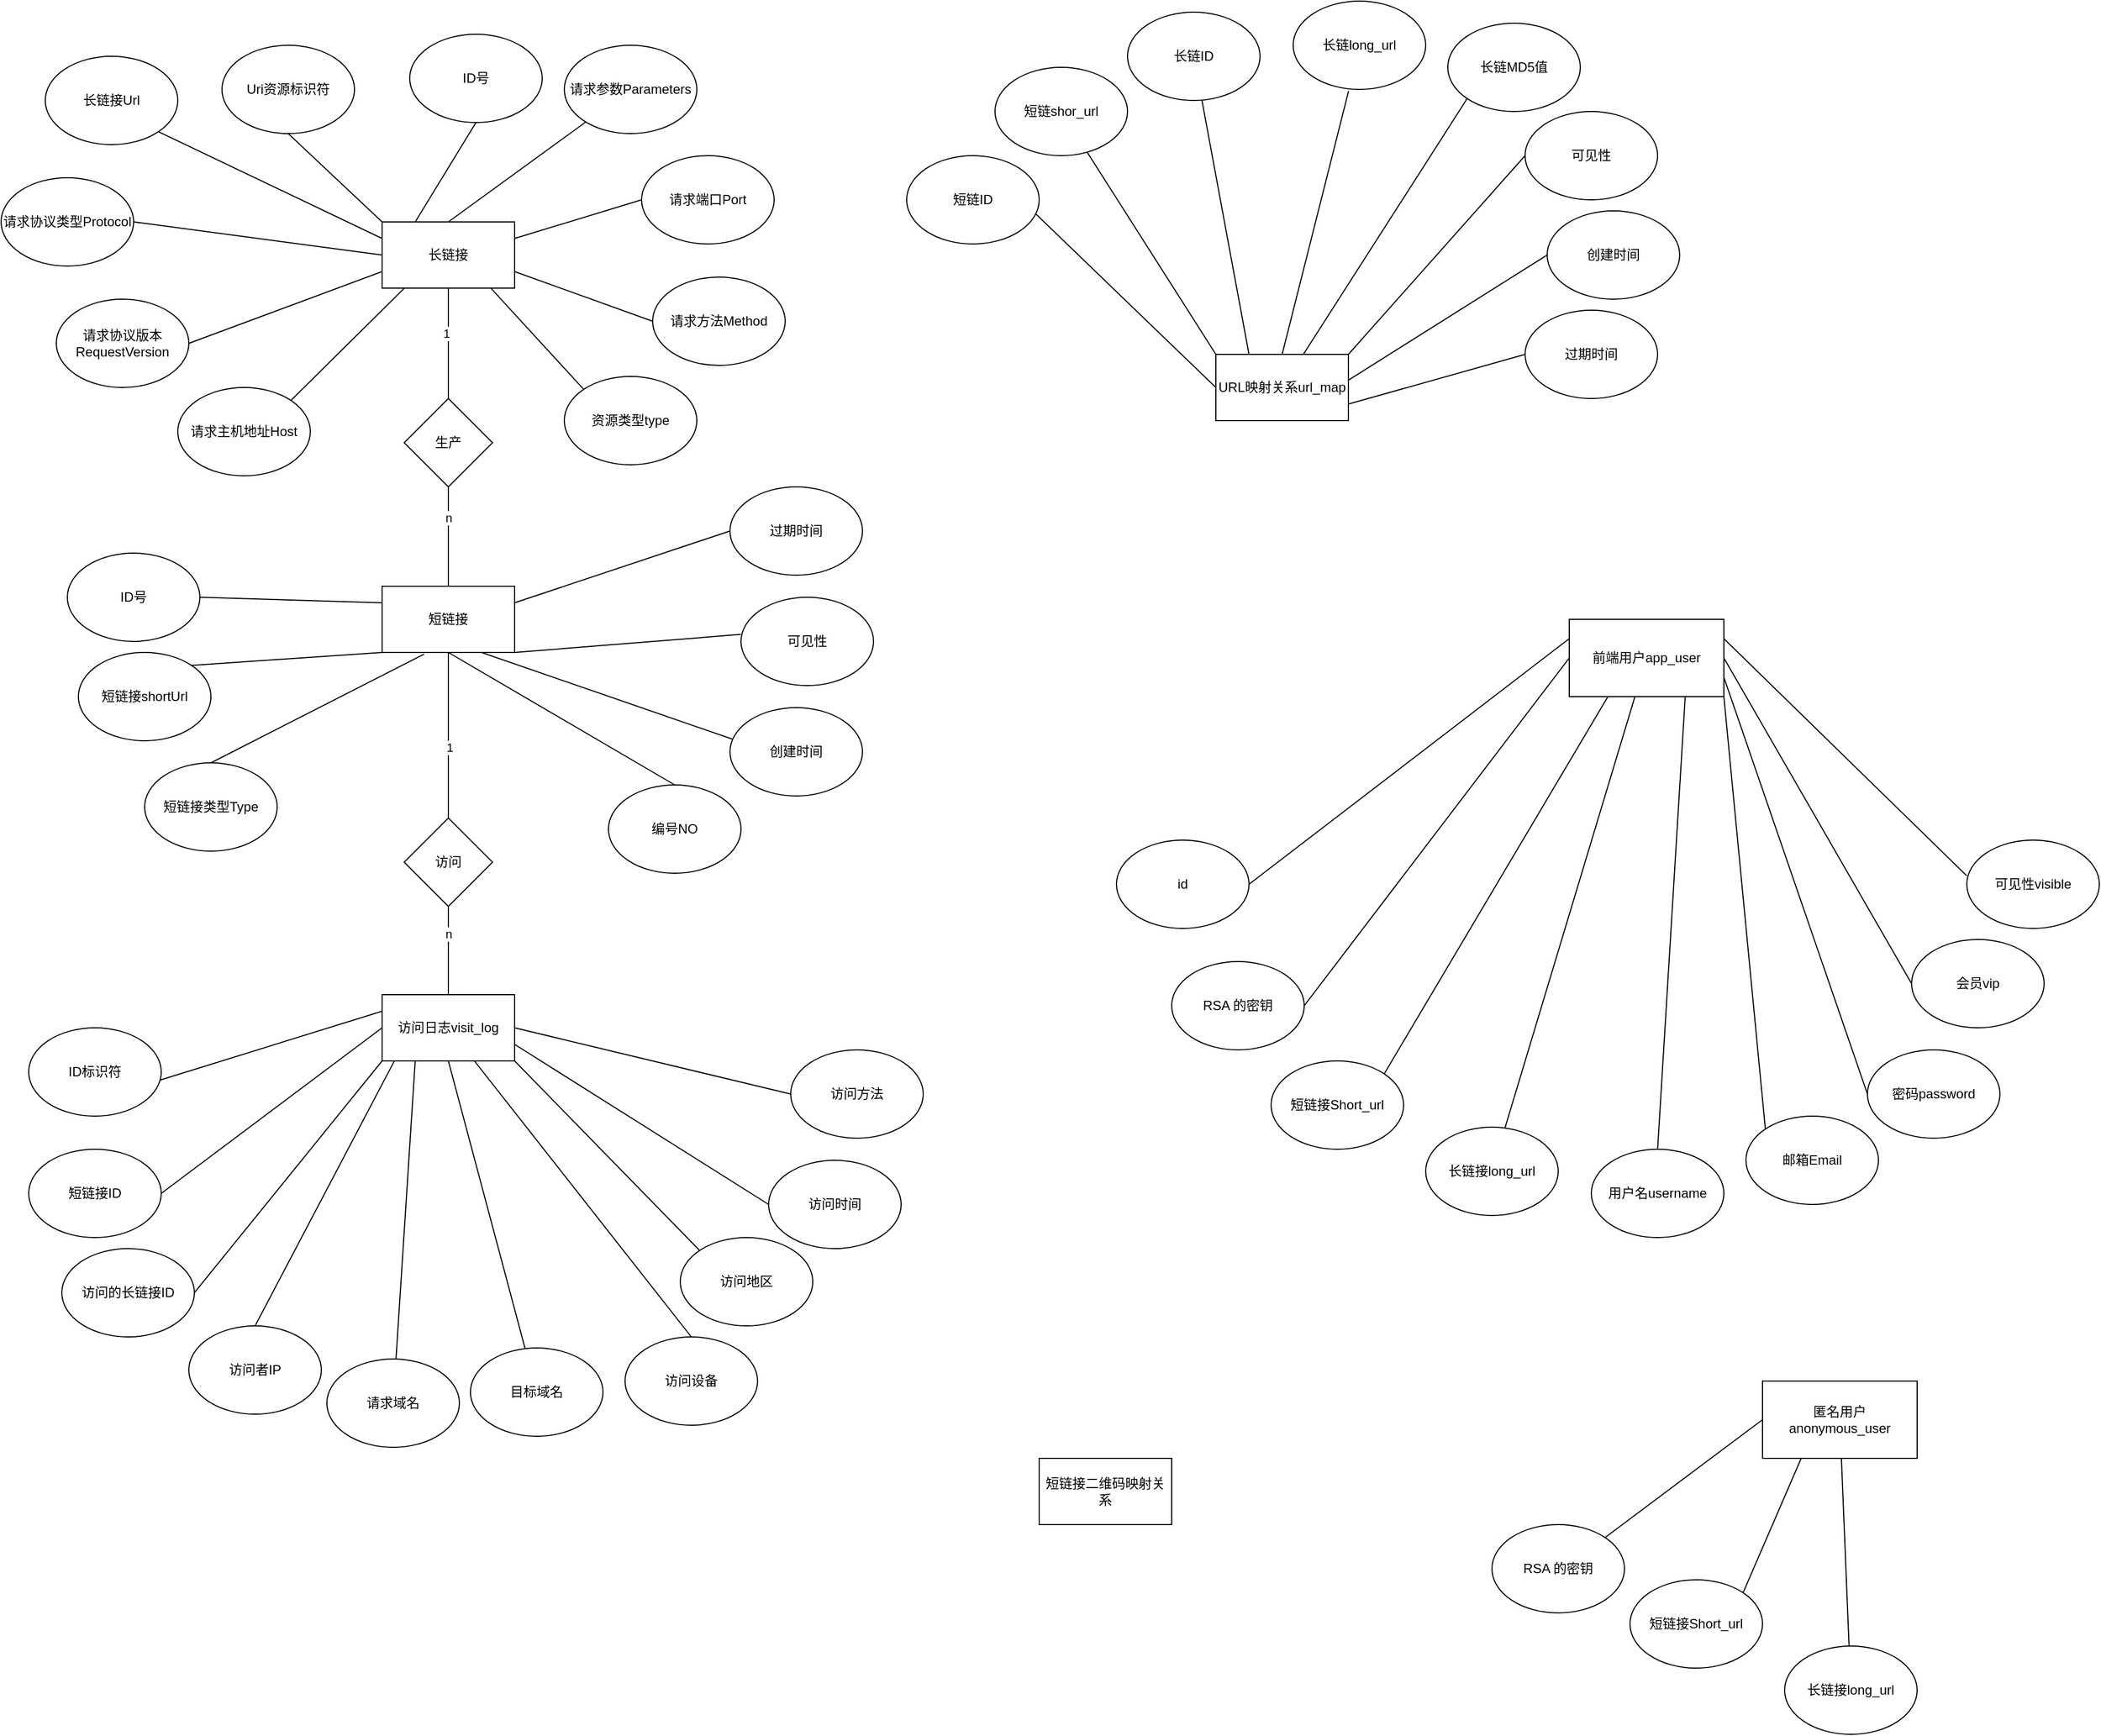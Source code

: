 <mxfile version="13.7.3" type="device"><diagram id="R2lEEEUBdFMjLlhIrx00" name="Page-1"><mxGraphModel dx="1804" dy="854" grid="1" gridSize="10" guides="1" tooltips="1" connect="1" arrows="1" fold="1" page="1" pageScale="1" pageWidth="850" pageHeight="1100" math="0" shadow="0" extFonts="Permanent Marker^https://fonts.googleapis.com/css?family=Permanent+Marker"><root><mxCell id="0"/><mxCell id="1" parent="0"/><mxCell id="L5xZp4Anb8gqCBK6frk0-4" value="长链接" style="rounded=0;whiteSpace=wrap;html=1;" parent="1" vertex="1"><mxGeometry x="365" y="310" width="120" height="60" as="geometry"/></mxCell><mxCell id="L5xZp4Anb8gqCBK6frk0-5" value="长链接Url" style="ellipse;whiteSpace=wrap;html=1;" parent="1" vertex="1"><mxGeometry x="60" y="160" width="120" height="80" as="geometry"/></mxCell><mxCell id="L5xZp4Anb8gqCBK6frk0-6" value="Uri资源标识符" style="ellipse;whiteSpace=wrap;html=1;" parent="1" vertex="1"><mxGeometry x="220" y="150" width="120" height="80" as="geometry"/></mxCell><mxCell id="L5xZp4Anb8gqCBK6frk0-7" value="请求主机地址Host" style="ellipse;whiteSpace=wrap;html=1;" parent="1" vertex="1"><mxGeometry x="180" y="460" width="120" height="80" as="geometry"/></mxCell><mxCell id="L5xZp4Anb8gqCBK6frk0-8" value="请求协议类型Protocol" style="ellipse;whiteSpace=wrap;html=1;" parent="1" vertex="1"><mxGeometry x="20" y="270" width="120" height="80" as="geometry"/></mxCell><mxCell id="L5xZp4Anb8gqCBK6frk0-9" value="请求协议版本RequestVersion" style="ellipse;whiteSpace=wrap;html=1;" parent="1" vertex="1"><mxGeometry x="70" y="380" width="120" height="80" as="geometry"/></mxCell><mxCell id="L5xZp4Anb8gqCBK6frk0-10" value="请求端口Port" style="ellipse;whiteSpace=wrap;html=1;" parent="1" vertex="1"><mxGeometry x="600" y="250" width="120" height="80" as="geometry"/></mxCell><mxCell id="L5xZp4Anb8gqCBK6frk0-11" value="请求方法Method" style="ellipse;whiteSpace=wrap;html=1;" parent="1" vertex="1"><mxGeometry x="610" y="360" width="120" height="80" as="geometry"/></mxCell><mxCell id="L5xZp4Anb8gqCBK6frk0-12" value="请求参数Parameters" style="ellipse;whiteSpace=wrap;html=1;" parent="1" vertex="1"><mxGeometry x="530" y="150" width="120" height="80" as="geometry"/></mxCell><mxCell id="L5xZp4Anb8gqCBK6frk0-13" value="ID号" style="ellipse;whiteSpace=wrap;html=1;" parent="1" vertex="1"><mxGeometry x="390" y="140" width="120" height="80" as="geometry"/></mxCell><mxCell id="L5xZp4Anb8gqCBK6frk0-15" value="短链接" style="rounded=0;whiteSpace=wrap;html=1;" parent="1" vertex="1"><mxGeometry x="365" y="640" width="120" height="60" as="geometry"/></mxCell><mxCell id="L5xZp4Anb8gqCBK6frk0-19" value="" style="endArrow=none;html=1;entryX=0.5;entryY=1;entryDx=0;entryDy=0;exitX=0.5;exitY=0;exitDx=0;exitDy=0;" parent="1" source="L5xZp4Anb8gqCBK6frk0-20" target="L5xZp4Anb8gqCBK6frk0-4" edge="1"><mxGeometry width="50" height="50" relative="1" as="geometry"><mxPoint x="330" y="550" as="sourcePoint"/><mxPoint x="380" y="500" as="targetPoint"/></mxGeometry></mxCell><mxCell id="L5xZp4Anb8gqCBK6frk0-22" value="1" style="edgeLabel;html=1;align=center;verticalAlign=middle;resizable=0;points=[];" parent="L5xZp4Anb8gqCBK6frk0-19" vertex="1" connectable="0"><mxGeometry x="0.192" y="2" relative="1" as="geometry"><mxPoint as="offset"/></mxGeometry></mxCell><mxCell id="L5xZp4Anb8gqCBK6frk0-20" value="生产" style="rhombus;whiteSpace=wrap;html=1;" parent="1" vertex="1"><mxGeometry x="385" y="470" width="80" height="80" as="geometry"/></mxCell><mxCell id="L5xZp4Anb8gqCBK6frk0-21" value="" style="endArrow=none;html=1;entryX=0.5;entryY=1;entryDx=0;entryDy=0;exitX=0.5;exitY=0;exitDx=0;exitDy=0;" parent="1" source="L5xZp4Anb8gqCBK6frk0-15" target="L5xZp4Anb8gqCBK6frk0-20" edge="1"><mxGeometry width="50" height="50" relative="1" as="geometry"><mxPoint x="425" y="640" as="sourcePoint"/><mxPoint x="425" y="370" as="targetPoint"/></mxGeometry></mxCell><mxCell id="L5xZp4Anb8gqCBK6frk0-23" value="n" style="edgeLabel;html=1;align=center;verticalAlign=middle;resizable=0;points=[];" parent="L5xZp4Anb8gqCBK6frk0-21" vertex="1" connectable="0"><mxGeometry x="0.391" relative="1" as="geometry"><mxPoint as="offset"/></mxGeometry></mxCell><mxCell id="L5xZp4Anb8gqCBK6frk0-24" value="" style="endArrow=none;html=1;entryX=0;entryY=0;entryDx=0;entryDy=0;exitX=0.5;exitY=1;exitDx=0;exitDy=0;" parent="1" source="L5xZp4Anb8gqCBK6frk0-6" target="L5xZp4Anb8gqCBK6frk0-4" edge="1"><mxGeometry width="50" height="50" relative="1" as="geometry"><mxPoint x="230" y="350" as="sourcePoint"/><mxPoint x="280" y="300" as="targetPoint"/></mxGeometry></mxCell><mxCell id="L5xZp4Anb8gqCBK6frk0-25" value="" style="endArrow=none;html=1;entryX=0.5;entryY=1;entryDx=0;entryDy=0;exitX=0.25;exitY=0;exitDx=0;exitDy=0;" parent="1" source="L5xZp4Anb8gqCBK6frk0-4" target="L5xZp4Anb8gqCBK6frk0-13" edge="1"><mxGeometry width="50" height="50" relative="1" as="geometry"><mxPoint x="420" y="290" as="sourcePoint"/><mxPoint x="470" y="240" as="targetPoint"/></mxGeometry></mxCell><mxCell id="L5xZp4Anb8gqCBK6frk0-26" value="" style="endArrow=none;html=1;entryX=0;entryY=0.25;entryDx=0;entryDy=0;exitX=1;exitY=1;exitDx=0;exitDy=0;" parent="1" source="L5xZp4Anb8gqCBK6frk0-5" target="L5xZp4Anb8gqCBK6frk0-4" edge="1"><mxGeometry width="50" height="50" relative="1" as="geometry"><mxPoint x="230" y="310" as="sourcePoint"/><mxPoint x="280" y="260" as="targetPoint"/></mxGeometry></mxCell><mxCell id="L5xZp4Anb8gqCBK6frk0-27" value="" style="endArrow=none;html=1;entryX=0;entryY=0.5;entryDx=0;entryDy=0;exitX=1;exitY=0.5;exitDx=0;exitDy=0;" parent="1" source="L5xZp4Anb8gqCBK6frk0-8" target="L5xZp4Anb8gqCBK6frk0-4" edge="1"><mxGeometry width="50" height="50" relative="1" as="geometry"><mxPoint x="200" y="350" as="sourcePoint"/><mxPoint x="250" y="300" as="targetPoint"/></mxGeometry></mxCell><mxCell id="L5xZp4Anb8gqCBK6frk0-28" value="" style="endArrow=none;html=1;entryX=0;entryY=0.75;entryDx=0;entryDy=0;exitX=1;exitY=0.5;exitDx=0;exitDy=0;" parent="1" source="L5xZp4Anb8gqCBK6frk0-9" target="L5xZp4Anb8gqCBK6frk0-4" edge="1"><mxGeometry width="50" height="50" relative="1" as="geometry"><mxPoint x="210" y="408" as="sourcePoint"/><mxPoint x="300" y="370" as="targetPoint"/></mxGeometry></mxCell><mxCell id="L5xZp4Anb8gqCBK6frk0-29" value="" style="endArrow=none;html=1;entryX=0.164;entryY=1.008;entryDx=0;entryDy=0;entryPerimeter=0;exitX=1;exitY=0;exitDx=0;exitDy=0;" parent="1" source="L5xZp4Anb8gqCBK6frk0-7" target="L5xZp4Anb8gqCBK6frk0-4" edge="1"><mxGeometry width="50" height="50" relative="1" as="geometry"><mxPoint x="330" y="440" as="sourcePoint"/><mxPoint x="380" y="390" as="targetPoint"/></mxGeometry></mxCell><mxCell id="L5xZp4Anb8gqCBK6frk0-30" value="" style="endArrow=none;html=1;exitX=0.5;exitY=0;exitDx=0;exitDy=0;" parent="1" source="L5xZp4Anb8gqCBK6frk0-4" target="L5xZp4Anb8gqCBK6frk0-12" edge="1"><mxGeometry width="50" height="50" relative="1" as="geometry"><mxPoint x="510" y="290" as="sourcePoint"/><mxPoint x="560" y="240" as="targetPoint"/></mxGeometry></mxCell><mxCell id="L5xZp4Anb8gqCBK6frk0-31" value="" style="endArrow=none;html=1;entryX=0;entryY=0.5;entryDx=0;entryDy=0;exitX=1;exitY=0.25;exitDx=0;exitDy=0;" parent="1" source="L5xZp4Anb8gqCBK6frk0-4" target="L5xZp4Anb8gqCBK6frk0-10" edge="1"><mxGeometry width="50" height="50" relative="1" as="geometry"><mxPoint x="520" y="360" as="sourcePoint"/><mxPoint x="570" y="310" as="targetPoint"/></mxGeometry></mxCell><mxCell id="L5xZp4Anb8gqCBK6frk0-32" value="" style="endArrow=none;html=1;entryX=0;entryY=0.5;entryDx=0;entryDy=0;exitX=1;exitY=0.75;exitDx=0;exitDy=0;" parent="1" source="L5xZp4Anb8gqCBK6frk0-4" target="L5xZp4Anb8gqCBK6frk0-11" edge="1"><mxGeometry width="50" height="50" relative="1" as="geometry"><mxPoint x="510" y="420" as="sourcePoint"/><mxPoint x="560" y="370" as="targetPoint"/></mxGeometry></mxCell><mxCell id="L5xZp4Anb8gqCBK6frk0-33" value="ID号" style="ellipse;whiteSpace=wrap;html=1;" parent="1" vertex="1"><mxGeometry x="80" y="610" width="120" height="80" as="geometry"/></mxCell><mxCell id="L5xZp4Anb8gqCBK6frk0-34" value="短链接shortUrl" style="ellipse;whiteSpace=wrap;html=1;" parent="1" vertex="1"><mxGeometry x="90" y="700" width="120" height="80" as="geometry"/></mxCell><mxCell id="L5xZp4Anb8gqCBK6frk0-35" value="编号NO" style="ellipse;whiteSpace=wrap;html=1;" parent="1" vertex="1"><mxGeometry x="570" y="820" width="120" height="80" as="geometry"/></mxCell><mxCell id="L5xZp4Anb8gqCBK6frk0-36" value="短链接类型Type" style="ellipse;whiteSpace=wrap;html=1;" parent="1" vertex="1"><mxGeometry x="150" y="800" width="120" height="80" as="geometry"/></mxCell><mxCell id="L5xZp4Anb8gqCBK6frk0-37" value="创建时间" style="ellipse;whiteSpace=wrap;html=1;" parent="1" vertex="1"><mxGeometry x="680" y="750" width="120" height="80" as="geometry"/></mxCell><mxCell id="L5xZp4Anb8gqCBK6frk0-38" value="过期时间" style="ellipse;whiteSpace=wrap;html=1;" parent="1" vertex="1"><mxGeometry x="680" y="550" width="120" height="80" as="geometry"/></mxCell><mxCell id="L5xZp4Anb8gqCBK6frk0-39" value="" style="endArrow=none;html=1;entryX=0;entryY=0.25;entryDx=0;entryDy=0;exitX=1;exitY=0.5;exitDx=0;exitDy=0;" parent="1" source="L5xZp4Anb8gqCBK6frk0-33" target="L5xZp4Anb8gqCBK6frk0-15" edge="1"><mxGeometry width="50" height="50" relative="1" as="geometry"><mxPoint x="270" y="690" as="sourcePoint"/><mxPoint x="320" y="640" as="targetPoint"/></mxGeometry></mxCell><mxCell id="L5xZp4Anb8gqCBK6frk0-40" value="" style="endArrow=none;html=1;entryX=0;entryY=1;entryDx=0;entryDy=0;exitX=1;exitY=0;exitDx=0;exitDy=0;" parent="1" source="L5xZp4Anb8gqCBK6frk0-34" target="L5xZp4Anb8gqCBK6frk0-15" edge="1"><mxGeometry width="50" height="50" relative="1" as="geometry"><mxPoint x="320" y="770" as="sourcePoint"/><mxPoint x="370" y="720" as="targetPoint"/></mxGeometry></mxCell><mxCell id="L5xZp4Anb8gqCBK6frk0-41" value="" style="endArrow=none;html=1;entryX=0.316;entryY=1.026;entryDx=0;entryDy=0;entryPerimeter=0;exitX=0.5;exitY=0;exitDx=0;exitDy=0;" parent="1" source="L5xZp4Anb8gqCBK6frk0-36" target="L5xZp4Anb8gqCBK6frk0-15" edge="1"><mxGeometry width="50" height="50" relative="1" as="geometry"><mxPoint x="380" y="760" as="sourcePoint"/><mxPoint x="430" y="710" as="targetPoint"/></mxGeometry></mxCell><mxCell id="L5xZp4Anb8gqCBK6frk0-42" value="" style="endArrow=none;html=1;entryX=0.5;entryY=1;entryDx=0;entryDy=0;exitX=0.5;exitY=0;exitDx=0;exitDy=0;" parent="1" source="L5xZp4Anb8gqCBK6frk0-35" target="L5xZp4Anb8gqCBK6frk0-15" edge="1"><mxGeometry width="50" height="50" relative="1" as="geometry"><mxPoint x="500" y="770" as="sourcePoint"/><mxPoint x="550" y="720" as="targetPoint"/></mxGeometry></mxCell><mxCell id="L5xZp4Anb8gqCBK6frk0-43" value="" style="endArrow=none;html=1;exitX=0.75;exitY=1;exitDx=0;exitDy=0;entryX=0.018;entryY=0.356;entryDx=0;entryDy=0;entryPerimeter=0;" parent="1" source="L5xZp4Anb8gqCBK6frk0-15" target="L5xZp4Anb8gqCBK6frk0-37" edge="1"><mxGeometry width="50" height="50" relative="1" as="geometry"><mxPoint x="550" y="720" as="sourcePoint"/><mxPoint x="600" y="670" as="targetPoint"/></mxGeometry></mxCell><mxCell id="L5xZp4Anb8gqCBK6frk0-44" value="" style="endArrow=none;html=1;entryX=0;entryY=0.5;entryDx=0;entryDy=0;exitX=1;exitY=0.25;exitDx=0;exitDy=0;" parent="1" source="L5xZp4Anb8gqCBK6frk0-15" target="L5xZp4Anb8gqCBK6frk0-38" edge="1"><mxGeometry width="50" height="50" relative="1" as="geometry"><mxPoint x="520" y="670" as="sourcePoint"/><mxPoint x="570" y="620" as="targetPoint"/></mxGeometry></mxCell><mxCell id="L5xZp4Anb8gqCBK6frk0-45" value="访问日志visit_log" style="rounded=0;whiteSpace=wrap;html=1;" parent="1" vertex="1"><mxGeometry x="365" y="1010" width="120" height="60" as="geometry"/></mxCell><mxCell id="L5xZp4Anb8gqCBK6frk0-46" value="ID标识符" style="ellipse;whiteSpace=wrap;html=1;" parent="1" vertex="1"><mxGeometry x="45" y="1040" width="120" height="80" as="geometry"/></mxCell><mxCell id="L5xZp4Anb8gqCBK6frk0-47" value="短链接ID" style="ellipse;whiteSpace=wrap;html=1;" parent="1" vertex="1"><mxGeometry x="45" y="1150" width="120" height="80" as="geometry"/></mxCell><mxCell id="L5xZp4Anb8gqCBK6frk0-48" value="访问者IP" style="ellipse;whiteSpace=wrap;html=1;" parent="1" vertex="1"><mxGeometry x="190" y="1310" width="120" height="80" as="geometry"/></mxCell><mxCell id="L5xZp4Anb8gqCBK6frk0-49" value="访问时间" style="ellipse;whiteSpace=wrap;html=1;" parent="1" vertex="1"><mxGeometry x="715" y="1160" width="120" height="80" as="geometry"/></mxCell><mxCell id="L5xZp4Anb8gqCBK6frk0-50" value="访问方法" style="ellipse;whiteSpace=wrap;html=1;" parent="1" vertex="1"><mxGeometry x="735" y="1060" width="120" height="80" as="geometry"/></mxCell><mxCell id="L5xZp4Anb8gqCBK6frk0-51" value="访问的长链接ID" style="ellipse;whiteSpace=wrap;html=1;" parent="1" vertex="1"><mxGeometry x="75" y="1240" width="120" height="80" as="geometry"/></mxCell><mxCell id="u66qZNU9TTYNNtbQqOe_-1" value="访问设备" style="ellipse;whiteSpace=wrap;html=1;" parent="1" vertex="1"><mxGeometry x="585" y="1320" width="120" height="80" as="geometry"/></mxCell><mxCell id="u66qZNU9TTYNNtbQqOe_-2" value="访问地区" style="ellipse;whiteSpace=wrap;html=1;" parent="1" vertex="1"><mxGeometry x="635" y="1230" width="120" height="80" as="geometry"/></mxCell><mxCell id="u66qZNU9TTYNNtbQqOe_-3" value="" style="endArrow=none;html=1;entryX=0;entryY=0.25;entryDx=0;entryDy=0;exitX=0.991;exitY=0.592;exitDx=0;exitDy=0;exitPerimeter=0;" parent="1" source="L5xZp4Anb8gqCBK6frk0-46" target="L5xZp4Anb8gqCBK6frk0-45" edge="1"><mxGeometry width="50" height="50" relative="1" as="geometry"><mxPoint x="215" y="1140" as="sourcePoint"/><mxPoint x="265" y="1090" as="targetPoint"/></mxGeometry></mxCell><mxCell id="u66qZNU9TTYNNtbQqOe_-4" value="" style="endArrow=none;html=1;entryX=0;entryY=0.5;entryDx=0;entryDy=0;exitX=1;exitY=0.5;exitDx=0;exitDy=0;" parent="1" source="L5xZp4Anb8gqCBK6frk0-47" target="L5xZp4Anb8gqCBK6frk0-45" edge="1"><mxGeometry width="50" height="50" relative="1" as="geometry"><mxPoint x="225" y="1200" as="sourcePoint"/><mxPoint x="275" y="1150" as="targetPoint"/></mxGeometry></mxCell><mxCell id="u66qZNU9TTYNNtbQqOe_-5" value="" style="endArrow=none;html=1;entryX=0;entryY=1;entryDx=0;entryDy=0;exitX=1;exitY=0.5;exitDx=0;exitDy=0;" parent="1" source="L5xZp4Anb8gqCBK6frk0-51" target="L5xZp4Anb8gqCBK6frk0-45" edge="1"><mxGeometry width="50" height="50" relative="1" as="geometry"><mxPoint x="265" y="1240" as="sourcePoint"/><mxPoint x="315" y="1190" as="targetPoint"/></mxGeometry></mxCell><mxCell id="u66qZNU9TTYNNtbQqOe_-6" value="" style="endArrow=none;html=1;entryX=0.094;entryY=0.995;entryDx=0;entryDy=0;entryPerimeter=0;exitX=0.5;exitY=0;exitDx=0;exitDy=0;" parent="1" source="L5xZp4Anb8gqCBK6frk0-48" target="L5xZp4Anb8gqCBK6frk0-45" edge="1"><mxGeometry width="50" height="50" relative="1" as="geometry"><mxPoint x="305" y="1250" as="sourcePoint"/><mxPoint x="355" y="1200" as="targetPoint"/></mxGeometry></mxCell><mxCell id="u66qZNU9TTYNNtbQqOe_-7" value="" style="endArrow=none;html=1;exitX=0.5;exitY=0;exitDx=0;exitDy=0;" parent="1" source="u66qZNU9TTYNNtbQqOe_-1" target="L5xZp4Anb8gqCBK6frk0-45" edge="1"><mxGeometry width="50" height="50" relative="1" as="geometry"><mxPoint x="365" y="1290" as="sourcePoint"/><mxPoint x="415" y="1240" as="targetPoint"/></mxGeometry></mxCell><mxCell id="u66qZNU9TTYNNtbQqOe_-8" value="" style="endArrow=none;html=1;exitX=1;exitY=1;exitDx=0;exitDy=0;entryX=0;entryY=0;entryDx=0;entryDy=0;" parent="1" source="L5xZp4Anb8gqCBK6frk0-45" target="u66qZNU9TTYNNtbQqOe_-2" edge="1"><mxGeometry width="50" height="50" relative="1" as="geometry"><mxPoint x="435" y="1250" as="sourcePoint"/><mxPoint x="485" y="1200" as="targetPoint"/></mxGeometry></mxCell><mxCell id="u66qZNU9TTYNNtbQqOe_-9" value="" style="endArrow=none;html=1;exitX=1;exitY=0.75;exitDx=0;exitDy=0;entryX=0;entryY=0.5;entryDx=0;entryDy=0;" parent="1" source="L5xZp4Anb8gqCBK6frk0-45" target="L5xZp4Anb8gqCBK6frk0-49" edge="1"><mxGeometry width="50" height="50" relative="1" as="geometry"><mxPoint x="505" y="1240" as="sourcePoint"/><mxPoint x="555" y="1190" as="targetPoint"/></mxGeometry></mxCell><mxCell id="u66qZNU9TTYNNtbQqOe_-10" value="" style="endArrow=none;html=1;entryX=1;entryY=0.5;entryDx=0;entryDy=0;exitX=0;exitY=0.5;exitDx=0;exitDy=0;" parent="1" source="L5xZp4Anb8gqCBK6frk0-50" target="L5xZp4Anb8gqCBK6frk0-45" edge="1"><mxGeometry width="50" height="50" relative="1" as="geometry"><mxPoint x="475" y="1200" as="sourcePoint"/><mxPoint x="525" y="1150" as="targetPoint"/></mxGeometry></mxCell><mxCell id="u66qZNU9TTYNNtbQqOe_-11" value="URL映射关系url_map" style="rounded=0;whiteSpace=wrap;html=1;" parent="1" vertex="1"><mxGeometry x="1120" y="430" width="120" height="60" as="geometry"/></mxCell><mxCell id="u66qZNU9TTYNNtbQqOe_-12" value="请求域名" style="ellipse;whiteSpace=wrap;html=1;" parent="1" vertex="1"><mxGeometry x="315" y="1340" width="120" height="80" as="geometry"/></mxCell><mxCell id="u66qZNU9TTYNNtbQqOe_-13" value="目标域名" style="ellipse;whiteSpace=wrap;html=1;" parent="1" vertex="1"><mxGeometry x="445" y="1330" width="120" height="80" as="geometry"/></mxCell><mxCell id="u66qZNU9TTYNNtbQqOe_-14" value="" style="endArrow=none;html=1;entryX=0.25;entryY=1;entryDx=0;entryDy=0;" parent="1" source="u66qZNU9TTYNNtbQqOe_-12" target="L5xZp4Anb8gqCBK6frk0-45" edge="1"><mxGeometry width="50" height="50" relative="1" as="geometry"><mxPoint x="375" y="1240" as="sourcePoint"/><mxPoint x="425" y="1190" as="targetPoint"/></mxGeometry></mxCell><mxCell id="u66qZNU9TTYNNtbQqOe_-15" value="" style="endArrow=none;html=1;entryX=0.5;entryY=1;entryDx=0;entryDy=0;" parent="1" source="u66qZNU9TTYNNtbQqOe_-13" target="L5xZp4Anb8gqCBK6frk0-45" edge="1"><mxGeometry width="50" height="50" relative="1" as="geometry"><mxPoint x="455" y="1250" as="sourcePoint"/><mxPoint x="505" y="1200" as="targetPoint"/></mxGeometry></mxCell><mxCell id="u66qZNU9TTYNNtbQqOe_-17" value="短链shor_url" style="ellipse;whiteSpace=wrap;html=1;" parent="1" vertex="1"><mxGeometry x="920" y="170" width="120" height="80" as="geometry"/></mxCell><mxCell id="u66qZNU9TTYNNtbQqOe_-18" value="长链long_url" style="ellipse;whiteSpace=wrap;html=1;" parent="1" vertex="1"><mxGeometry x="1190" y="110" width="120" height="80" as="geometry"/></mxCell><mxCell id="u66qZNU9TTYNNtbQqOe_-19" value="长链MD5值" style="ellipse;whiteSpace=wrap;html=1;" parent="1" vertex="1"><mxGeometry x="1330" y="130" width="120" height="80" as="geometry"/></mxCell><mxCell id="u66qZNU9TTYNNtbQqOe_-20" value="短链ID" style="ellipse;whiteSpace=wrap;html=1;" parent="1" vertex="1"><mxGeometry x="840" y="250" width="120" height="80" as="geometry"/></mxCell><mxCell id="u66qZNU9TTYNNtbQqOe_-21" value="长链ID" style="ellipse;whiteSpace=wrap;html=1;" parent="1" vertex="1"><mxGeometry x="1040" y="120" width="120" height="80" as="geometry"/></mxCell><mxCell id="u66qZNU9TTYNNtbQqOe_-23" value="创建时间" style="ellipse;whiteSpace=wrap;html=1;" parent="1" vertex="1"><mxGeometry x="1420" y="300" width="120" height="80" as="geometry"/></mxCell><mxCell id="u66qZNU9TTYNNtbQqOe_-24" value="过期时间" style="ellipse;whiteSpace=wrap;html=1;" parent="1" vertex="1"><mxGeometry x="1400" y="390" width="120" height="80" as="geometry"/></mxCell><mxCell id="u66qZNU9TTYNNtbQqOe_-25" value="可见性" style="ellipse;whiteSpace=wrap;html=1;" parent="1" vertex="1"><mxGeometry x="1400" y="210" width="120" height="80" as="geometry"/></mxCell><mxCell id="u66qZNU9TTYNNtbQqOe_-26" value="" style="endArrow=none;html=1;entryX=0;entryY=0.5;entryDx=0;entryDy=0;exitX=0.971;exitY=0.655;exitDx=0;exitDy=0;exitPerimeter=0;" parent="1" source="u66qZNU9TTYNNtbQqOe_-20" target="u66qZNU9TTYNNtbQqOe_-11" edge="1"><mxGeometry width="50" height="50" relative="1" as="geometry"><mxPoint x="970" y="370" as="sourcePoint"/><mxPoint x="1020" y="320" as="targetPoint"/></mxGeometry></mxCell><mxCell id="u66qZNU9TTYNNtbQqOe_-27" value="" style="endArrow=none;html=1;entryX=0;entryY=0;entryDx=0;entryDy=0;" parent="1" source="u66qZNU9TTYNNtbQqOe_-17" target="u66qZNU9TTYNNtbQqOe_-11" edge="1"><mxGeometry width="50" height="50" relative="1" as="geometry"><mxPoint x="980" y="250" as="sourcePoint"/><mxPoint x="1183.48" y="358.8" as="targetPoint"/></mxGeometry></mxCell><mxCell id="u66qZNU9TTYNNtbQqOe_-28" value="" style="endArrow=none;html=1;exitX=0.25;exitY=0;exitDx=0;exitDy=0;" parent="1" source="u66qZNU9TTYNNtbQqOe_-11" target="u66qZNU9TTYNNtbQqOe_-21" edge="1"><mxGeometry width="50" height="50" relative="1" as="geometry"><mxPoint x="1130" y="330" as="sourcePoint"/><mxPoint x="1180" y="280" as="targetPoint"/></mxGeometry></mxCell><mxCell id="u66qZNU9TTYNNtbQqOe_-29" value="" style="endArrow=none;html=1;entryX=0.418;entryY=1.019;entryDx=0;entryDy=0;entryPerimeter=0;exitX=0.5;exitY=0;exitDx=0;exitDy=0;" parent="1" source="u66qZNU9TTYNNtbQqOe_-11" target="u66qZNU9TTYNNtbQqOe_-18" edge="1"><mxGeometry width="50" height="50" relative="1" as="geometry"><mxPoint x="1210" y="280" as="sourcePoint"/><mxPoint x="1260" y="230" as="targetPoint"/></mxGeometry></mxCell><mxCell id="u66qZNU9TTYNNtbQqOe_-30" value="" style="endArrow=none;html=1;entryX=0;entryY=1;entryDx=0;entryDy=0;" parent="1" source="u66qZNU9TTYNNtbQqOe_-11" target="u66qZNU9TTYNNtbQqOe_-19" edge="1"><mxGeometry width="50" height="50" relative="1" as="geometry"><mxPoint x="1280" y="310" as="sourcePoint"/><mxPoint x="1330" y="260" as="targetPoint"/></mxGeometry></mxCell><mxCell id="u66qZNU9TTYNNtbQqOe_-31" value="" style="endArrow=none;html=1;entryX=0;entryY=0.5;entryDx=0;entryDy=0;exitX=1;exitY=0;exitDx=0;exitDy=0;" parent="1" source="u66qZNU9TTYNNtbQqOe_-11" target="u66qZNU9TTYNNtbQqOe_-25" edge="1"><mxGeometry width="50" height="50" relative="1" as="geometry"><mxPoint x="1300" y="360" as="sourcePoint"/><mxPoint x="1350" y="310" as="targetPoint"/></mxGeometry></mxCell><mxCell id="u66qZNU9TTYNNtbQqOe_-32" value="" style="endArrow=none;html=1;entryX=0;entryY=0.5;entryDx=0;entryDy=0;exitX=0.999;exitY=0.391;exitDx=0;exitDy=0;exitPerimeter=0;" parent="1" source="u66qZNU9TTYNNtbQqOe_-11" target="u66qZNU9TTYNNtbQqOe_-23" edge="1"><mxGeometry width="50" height="50" relative="1" as="geometry"><mxPoint x="1290" y="420" as="sourcePoint"/><mxPoint x="1340" y="370" as="targetPoint"/></mxGeometry></mxCell><mxCell id="u66qZNU9TTYNNtbQqOe_-33" value="" style="endArrow=none;html=1;entryX=0;entryY=0.5;entryDx=0;entryDy=0;exitX=1;exitY=0.75;exitDx=0;exitDy=0;" parent="1" source="u66qZNU9TTYNNtbQqOe_-11" target="u66qZNU9TTYNNtbQqOe_-24" edge="1"><mxGeometry width="50" height="50" relative="1" as="geometry"><mxPoint x="1280" y="470" as="sourcePoint"/><mxPoint x="1330" y="420" as="targetPoint"/></mxGeometry></mxCell><mxCell id="u66qZNU9TTYNNtbQqOe_-34" value="可见性" style="ellipse;whiteSpace=wrap;html=1;" parent="1" vertex="1"><mxGeometry x="690" y="650" width="120" height="80" as="geometry"/></mxCell><mxCell id="u66qZNU9TTYNNtbQqOe_-35" value="" style="endArrow=none;html=1;entryX=1;entryY=1;entryDx=0;entryDy=0;exitX=-0.002;exitY=0.421;exitDx=0;exitDy=0;exitPerimeter=0;" parent="1" source="u66qZNU9TTYNNtbQqOe_-34" target="L5xZp4Anb8gqCBK6frk0-15" edge="1"><mxGeometry width="50" height="50" relative="1" as="geometry"><mxPoint x="520" y="760" as="sourcePoint"/><mxPoint x="570" y="710" as="targetPoint"/></mxGeometry></mxCell><mxCell id="80IuRwpW3dWfFDPZySAH-1" value="前端用户app_user" style="rounded=0;whiteSpace=wrap;html=1;" parent="1" vertex="1"><mxGeometry x="1440" y="670" width="140" height="70" as="geometry"/></mxCell><mxCell id="80IuRwpW3dWfFDPZySAH-2" value="RSA 的密钥" style="ellipse;whiteSpace=wrap;html=1;" parent="1" vertex="1"><mxGeometry x="1080" y="980" width="120" height="80" as="geometry"/></mxCell><mxCell id="80IuRwpW3dWfFDPZySAH-3" value="短链接Short_url" style="ellipse;whiteSpace=wrap;html=1;" parent="1" vertex="1"><mxGeometry x="1170" y="1070" width="120" height="80" as="geometry"/></mxCell><mxCell id="80IuRwpW3dWfFDPZySAH-4" value="长链接long_url" style="ellipse;whiteSpace=wrap;html=1;" parent="1" vertex="1"><mxGeometry x="1310" y="1130" width="120" height="80" as="geometry"/></mxCell><mxCell id="80IuRwpW3dWfFDPZySAH-5" value="" style="endArrow=none;html=1;entryX=0;entryY=0.5;entryDx=0;entryDy=0;exitX=1;exitY=0.5;exitDx=0;exitDy=0;" parent="1" source="80IuRwpW3dWfFDPZySAH-2" target="80IuRwpW3dWfFDPZySAH-1" edge="1"><mxGeometry width="50" height="50" relative="1" as="geometry"><mxPoint x="1220" y="990" as="sourcePoint"/><mxPoint x="1270" y="940" as="targetPoint"/></mxGeometry></mxCell><mxCell id="80IuRwpW3dWfFDPZySAH-6" value="" style="endArrow=none;html=1;entryX=0.25;entryY=1;entryDx=0;entryDy=0;exitX=1;exitY=0;exitDx=0;exitDy=0;" parent="1" source="80IuRwpW3dWfFDPZySAH-3" target="80IuRwpW3dWfFDPZySAH-1" edge="1"><mxGeometry width="50" height="50" relative="1" as="geometry"><mxPoint x="1330" y="1040" as="sourcePoint"/><mxPoint x="1380" y="990" as="targetPoint"/></mxGeometry></mxCell><mxCell id="80IuRwpW3dWfFDPZySAH-7" value="" style="endArrow=none;html=1;" parent="1" source="80IuRwpW3dWfFDPZySAH-4" target="80IuRwpW3dWfFDPZySAH-1" edge="1"><mxGeometry width="50" height="50" relative="1" as="geometry"><mxPoint x="1380" y="1070" as="sourcePoint"/><mxPoint x="1430" y="1020" as="targetPoint"/></mxGeometry></mxCell><mxCell id="80IuRwpW3dWfFDPZySAH-8" value="资源类型type" style="ellipse;whiteSpace=wrap;html=1;" parent="1" vertex="1"><mxGeometry x="530" y="450" width="120" height="80" as="geometry"/></mxCell><mxCell id="80IuRwpW3dWfFDPZySAH-9" value="" style="endArrow=none;html=1;entryX=0.822;entryY=1.003;entryDx=0;entryDy=0;entryPerimeter=0;exitX=0;exitY=0;exitDx=0;exitDy=0;" parent="1" source="80IuRwpW3dWfFDPZySAH-8" target="L5xZp4Anb8gqCBK6frk0-4" edge="1"><mxGeometry width="50" height="50" relative="1" as="geometry"><mxPoint x="480" y="450" as="sourcePoint"/><mxPoint x="530" y="400" as="targetPoint"/></mxGeometry></mxCell><mxCell id="80IuRwpW3dWfFDPZySAH-10" value="访问" style="rhombus;whiteSpace=wrap;html=1;" parent="1" vertex="1"><mxGeometry x="385" y="850" width="80" height="80" as="geometry"/></mxCell><mxCell id="80IuRwpW3dWfFDPZySAH-11" value="" style="endArrow=none;html=1;exitX=0.5;exitY=0;exitDx=0;exitDy=0;" parent="1" source="80IuRwpW3dWfFDPZySAH-10" target="L5xZp4Anb8gqCBK6frk0-15" edge="1"><mxGeometry width="50" height="50" relative="1" as="geometry"><mxPoint x="390" y="790" as="sourcePoint"/><mxPoint x="440" y="740" as="targetPoint"/></mxGeometry></mxCell><mxCell id="80IuRwpW3dWfFDPZySAH-13" value="1" style="edgeLabel;html=1;align=center;verticalAlign=middle;resizable=0;points=[];" parent="80IuRwpW3dWfFDPZySAH-11" vertex="1" connectable="0"><mxGeometry x="-0.143" y="-1" relative="1" as="geometry"><mxPoint as="offset"/></mxGeometry></mxCell><mxCell id="80IuRwpW3dWfFDPZySAH-12" value="" style="endArrow=none;html=1;entryX=0.5;entryY=1;entryDx=0;entryDy=0;exitX=0.5;exitY=0;exitDx=0;exitDy=0;" parent="1" source="L5xZp4Anb8gqCBK6frk0-45" target="80IuRwpW3dWfFDPZySAH-10" edge="1"><mxGeometry width="50" height="50" relative="1" as="geometry"><mxPoint x="420" y="1000" as="sourcePoint"/><mxPoint x="470" y="950" as="targetPoint"/></mxGeometry></mxCell><mxCell id="80IuRwpW3dWfFDPZySAH-14" value="n" style="edgeLabel;html=1;align=center;verticalAlign=middle;resizable=0;points=[];" parent="80IuRwpW3dWfFDPZySAH-12" vertex="1" connectable="0"><mxGeometry x="0.372" relative="1" as="geometry"><mxPoint as="offset"/></mxGeometry></mxCell><mxCell id="80IuRwpW3dWfFDPZySAH-15" value="用户名username" style="ellipse;whiteSpace=wrap;html=1;" parent="1" vertex="1"><mxGeometry x="1460" y="1150" width="120" height="80" as="geometry"/></mxCell><mxCell id="80IuRwpW3dWfFDPZySAH-16" value="邮箱Email" style="ellipse;whiteSpace=wrap;html=1;" parent="1" vertex="1"><mxGeometry x="1600" y="1120" width="120" height="80" as="geometry"/></mxCell><mxCell id="80IuRwpW3dWfFDPZySAH-17" value="密码password" style="ellipse;whiteSpace=wrap;html=1;" parent="1" vertex="1"><mxGeometry x="1710" y="1060" width="120" height="80" as="geometry"/></mxCell><mxCell id="80IuRwpW3dWfFDPZySAH-18" value="会员vip" style="ellipse;whiteSpace=wrap;html=1;" parent="1" vertex="1"><mxGeometry x="1750" y="960" width="120" height="80" as="geometry"/></mxCell><mxCell id="80IuRwpW3dWfFDPZySAH-19" value="" style="endArrow=none;html=1;entryX=0.75;entryY=1;entryDx=0;entryDy=0;exitX=0.5;exitY=0;exitDx=0;exitDy=0;" parent="1" source="80IuRwpW3dWfFDPZySAH-15" target="80IuRwpW3dWfFDPZySAH-1" edge="1"><mxGeometry width="50" height="50" relative="1" as="geometry"><mxPoint x="1480" y="1050" as="sourcePoint"/><mxPoint x="1530" y="1000" as="targetPoint"/></mxGeometry></mxCell><mxCell id="80IuRwpW3dWfFDPZySAH-20" value="" style="endArrow=none;html=1;entryX=1;entryY=1;entryDx=0;entryDy=0;exitX=0;exitY=0;exitDx=0;exitDy=0;" parent="1" source="80IuRwpW3dWfFDPZySAH-16" target="80IuRwpW3dWfFDPZySAH-1" edge="1"><mxGeometry width="50" height="50" relative="1" as="geometry"><mxPoint x="1570" y="1050" as="sourcePoint"/><mxPoint x="1620" y="1000" as="targetPoint"/></mxGeometry></mxCell><mxCell id="80IuRwpW3dWfFDPZySAH-21" value="" style="endArrow=none;html=1;entryX=1;entryY=0.75;entryDx=0;entryDy=0;exitX=0;exitY=0.5;exitDx=0;exitDy=0;" parent="1" source="80IuRwpW3dWfFDPZySAH-17" target="80IuRwpW3dWfFDPZySAH-1" edge="1"><mxGeometry width="50" height="50" relative="1" as="geometry"><mxPoint x="1620" y="1010" as="sourcePoint"/><mxPoint x="1670" y="960" as="targetPoint"/></mxGeometry></mxCell><mxCell id="80IuRwpW3dWfFDPZySAH-22" value="" style="endArrow=none;html=1;entryX=1;entryY=0.5;entryDx=0;entryDy=0;exitX=0;exitY=0.5;exitDx=0;exitDy=0;" parent="1" source="80IuRwpW3dWfFDPZySAH-18" target="80IuRwpW3dWfFDPZySAH-1" edge="1"><mxGeometry width="50" height="50" relative="1" as="geometry"><mxPoint x="1630" y="970" as="sourcePoint"/><mxPoint x="1680" y="920" as="targetPoint"/></mxGeometry></mxCell><mxCell id="80IuRwpW3dWfFDPZySAH-23" value="id" style="ellipse;whiteSpace=wrap;html=1;" parent="1" vertex="1"><mxGeometry x="1030" y="870" width="120" height="80" as="geometry"/></mxCell><mxCell id="80IuRwpW3dWfFDPZySAH-24" value="" style="endArrow=none;html=1;entryX=0;entryY=0.25;entryDx=0;entryDy=0;exitX=1;exitY=0.5;exitDx=0;exitDy=0;" parent="1" source="80IuRwpW3dWfFDPZySAH-23" target="80IuRwpW3dWfFDPZySAH-1" edge="1"><mxGeometry width="50" height="50" relative="1" as="geometry"><mxPoint x="1220" y="880" as="sourcePoint"/><mxPoint x="1270" y="830" as="targetPoint"/></mxGeometry></mxCell><mxCell id="80IuRwpW3dWfFDPZySAH-25" value="可见性visible" style="ellipse;whiteSpace=wrap;html=1;" parent="1" vertex="1"><mxGeometry x="1800" y="870" width="120" height="80" as="geometry"/></mxCell><mxCell id="80IuRwpW3dWfFDPZySAH-28" value="" style="endArrow=none;html=1;entryX=-0.001;entryY=0.403;entryDx=0;entryDy=0;entryPerimeter=0;exitX=1;exitY=0.25;exitDx=0;exitDy=0;" parent="1" source="80IuRwpW3dWfFDPZySAH-1" target="80IuRwpW3dWfFDPZySAH-25" edge="1"><mxGeometry width="50" height="50" relative="1" as="geometry"><mxPoint x="1700" y="830" as="sourcePoint"/><mxPoint x="1750" y="780" as="targetPoint"/></mxGeometry></mxCell><mxCell id="80IuRwpW3dWfFDPZySAH-29" value="匿名用户anonymous_user" style="rounded=0;whiteSpace=wrap;html=1;" parent="1" vertex="1"><mxGeometry x="1615" y="1360" width="140" height="70" as="geometry"/></mxCell><mxCell id="80IuRwpW3dWfFDPZySAH-30" value="RSA 的密钥" style="ellipse;whiteSpace=wrap;html=1;" parent="1" vertex="1"><mxGeometry x="1370" y="1490" width="120" height="80" as="geometry"/></mxCell><mxCell id="80IuRwpW3dWfFDPZySAH-31" value="短链接Short_url" style="ellipse;whiteSpace=wrap;html=1;" parent="1" vertex="1"><mxGeometry x="1495" y="1540" width="120" height="80" as="geometry"/></mxCell><mxCell id="80IuRwpW3dWfFDPZySAH-32" value="长链接long_url" style="ellipse;whiteSpace=wrap;html=1;" parent="1" vertex="1"><mxGeometry x="1635" y="1600" width="120" height="80" as="geometry"/></mxCell><mxCell id="80IuRwpW3dWfFDPZySAH-33" value="" style="endArrow=none;html=1;entryX=0;entryY=0.5;entryDx=0;entryDy=0;exitX=1;exitY=0;exitDx=0;exitDy=0;" parent="1" source="80IuRwpW3dWfFDPZySAH-30" target="80IuRwpW3dWfFDPZySAH-29" edge="1"><mxGeometry width="50" height="50" relative="1" as="geometry"><mxPoint x="1510" y="1460" as="sourcePoint"/><mxPoint x="1560" y="1410" as="targetPoint"/></mxGeometry></mxCell><mxCell id="80IuRwpW3dWfFDPZySAH-34" value="" style="endArrow=none;html=1;entryX=0.25;entryY=1;entryDx=0;entryDy=0;exitX=1;exitY=0;exitDx=0;exitDy=0;" parent="1" source="80IuRwpW3dWfFDPZySAH-31" target="80IuRwpW3dWfFDPZySAH-29" edge="1"><mxGeometry width="50" height="50" relative="1" as="geometry"><mxPoint x="1610" y="1520" as="sourcePoint"/><mxPoint x="1660" y="1470" as="targetPoint"/></mxGeometry></mxCell><mxCell id="80IuRwpW3dWfFDPZySAH-35" value="" style="endArrow=none;html=1;" parent="1" source="80IuRwpW3dWfFDPZySAH-32" target="80IuRwpW3dWfFDPZySAH-29" edge="1"><mxGeometry width="50" height="50" relative="1" as="geometry"><mxPoint x="1680" y="1550" as="sourcePoint"/><mxPoint x="1730" y="1500" as="targetPoint"/></mxGeometry></mxCell><mxCell id="HoD35B_mSrGeQ5CxpY3f-2" value="短链接二维码映射关系" style="rounded=0;whiteSpace=wrap;html=1;" vertex="1" parent="1"><mxGeometry x="960" y="1430" width="120" height="60" as="geometry"/></mxCell></root></mxGraphModel></diagram></mxfile>